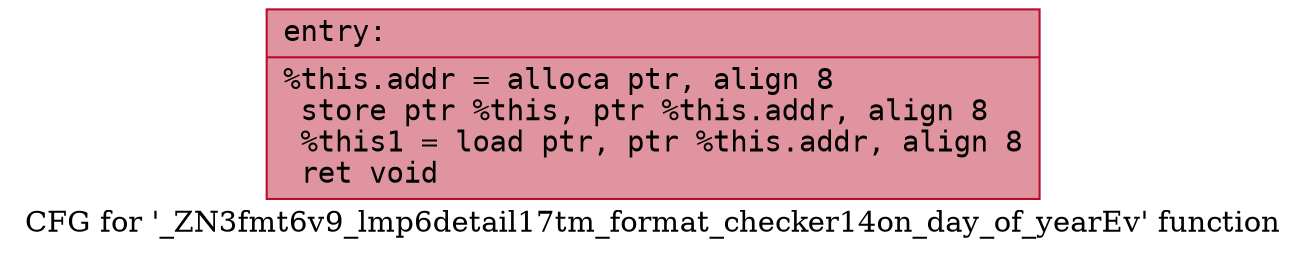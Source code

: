 digraph "CFG for '_ZN3fmt6v9_lmp6detail17tm_format_checker14on_day_of_yearEv' function" {
	label="CFG for '_ZN3fmt6v9_lmp6detail17tm_format_checker14on_day_of_yearEv' function";

	Node0x5584168f0b40 [shape=record,color="#b70d28ff", style=filled, fillcolor="#b70d2870" fontname="Courier",label="{entry:\l|  %this.addr = alloca ptr, align 8\l  store ptr %this, ptr %this.addr, align 8\l  %this1 = load ptr, ptr %this.addr, align 8\l  ret void\l}"];
}
